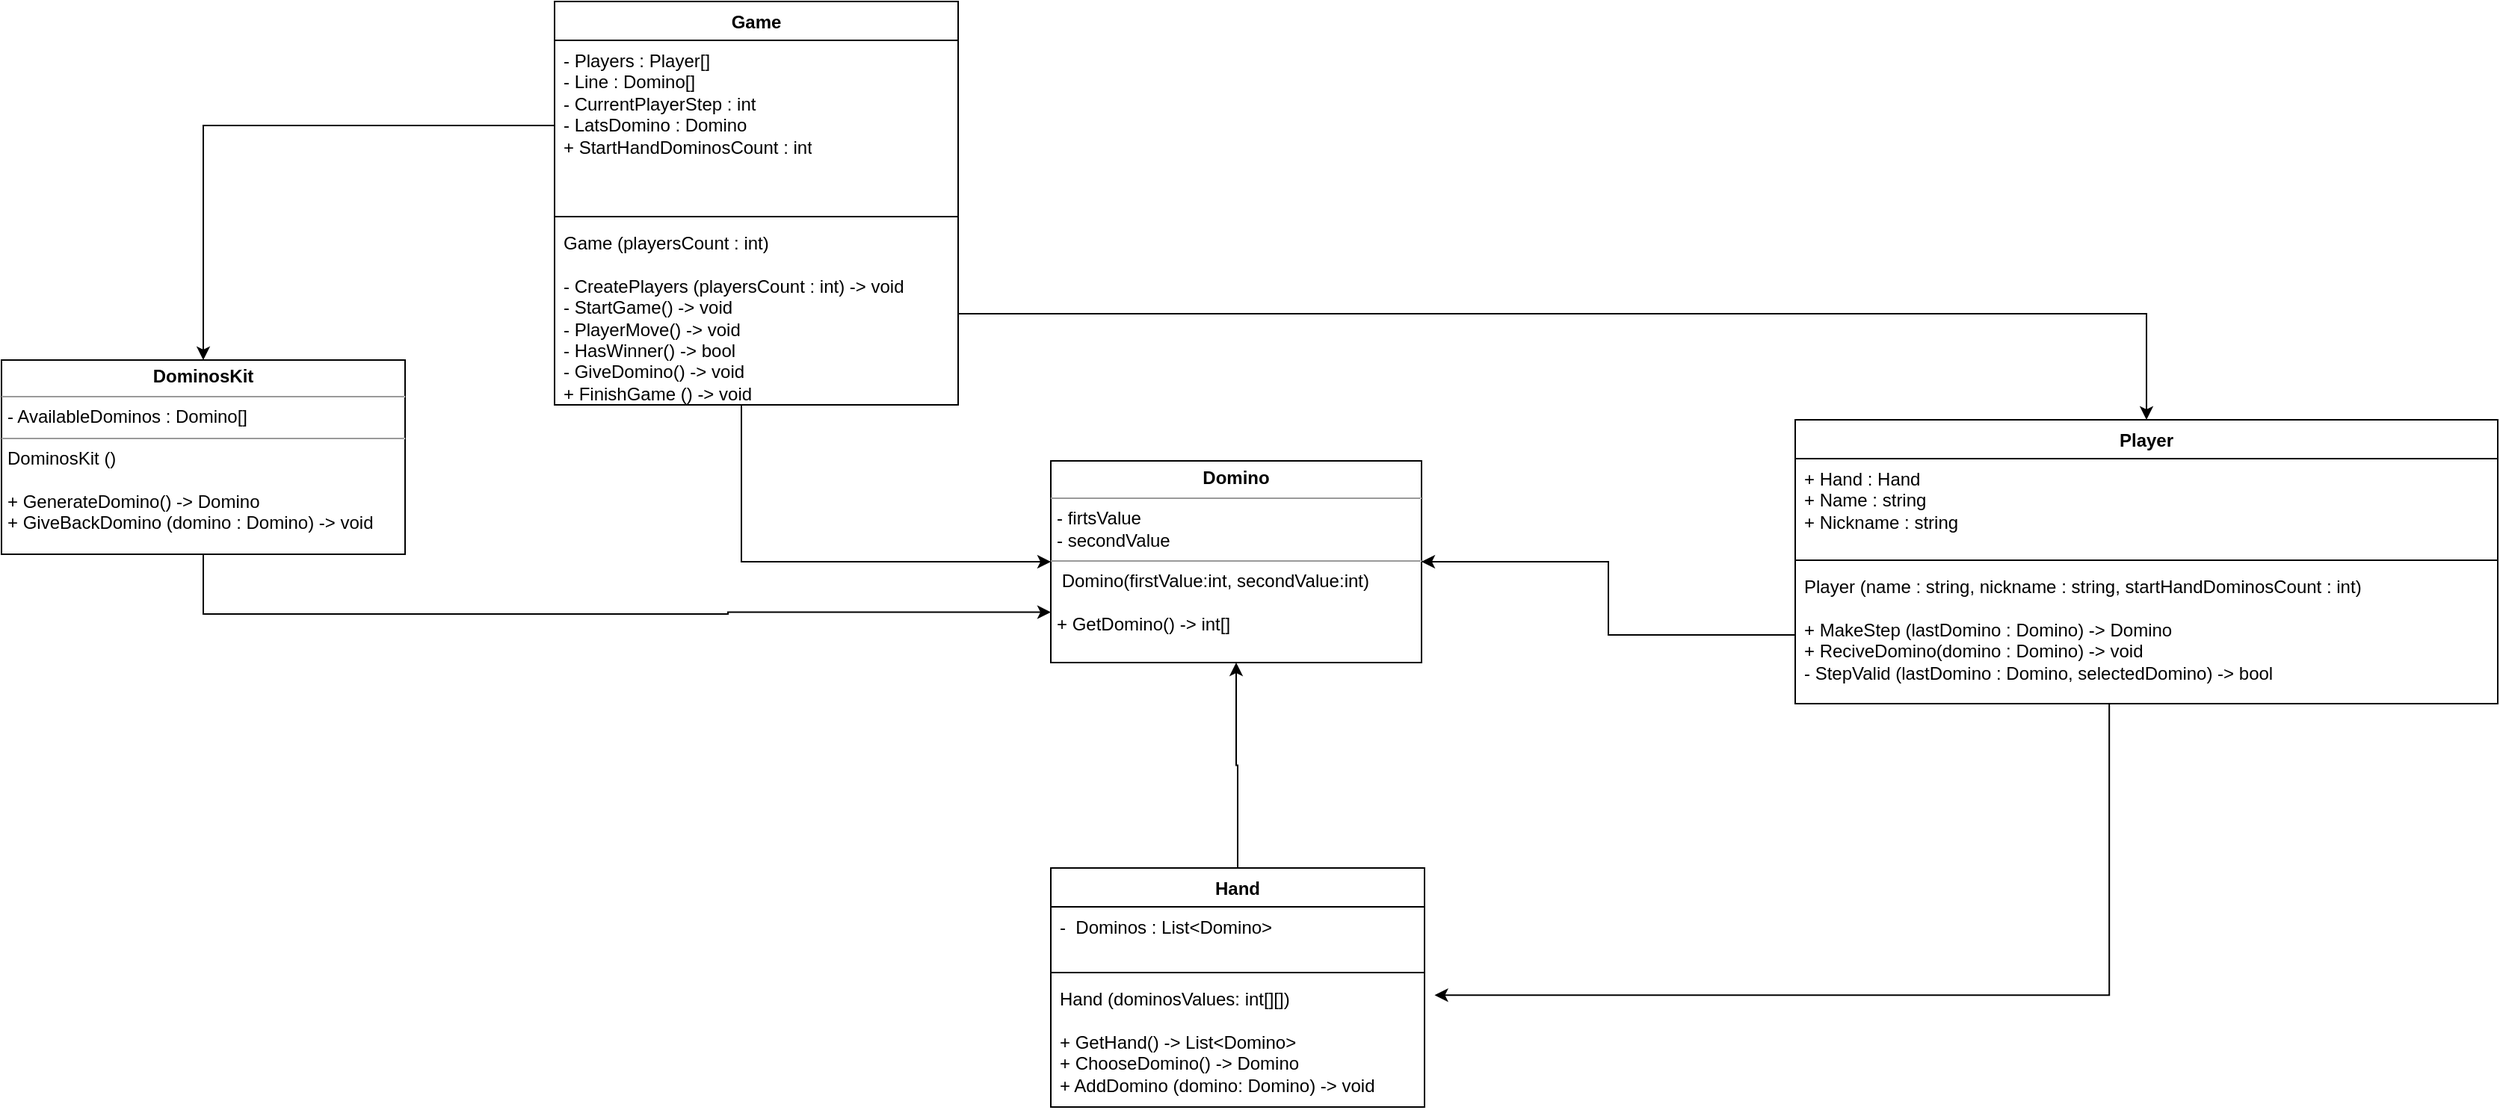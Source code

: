 <mxfile version="22.1.8" type="github">
  <diagram name="Страница — 1" id="WSpf2R3lcupBbCnASCNv">
    <mxGraphModel dx="1877" dy="566" grid="1" gridSize="10" guides="1" tooltips="1" connect="1" arrows="1" fold="1" page="1" pageScale="1" pageWidth="827" pageHeight="1169" math="0" shadow="0">
      <root>
        <mxCell id="0" />
        <mxCell id="1" parent="0" />
        <mxCell id="o2LxJ038xUt1YhMu7u4r-6" value="Game" style="swimlane;fontStyle=1;align=center;verticalAlign=top;childLayout=stackLayout;horizontal=1;startSize=26;horizontalStack=0;resizeParent=1;resizeParentMax=0;resizeLast=0;collapsible=1;marginBottom=0;whiteSpace=wrap;html=1;" parent="1" vertex="1">
          <mxGeometry x="200" y="20" width="270" height="270" as="geometry">
            <mxRectangle x="340" y="90" width="70" height="30" as="alternateBounds" />
          </mxGeometry>
        </mxCell>
        <mxCell id="o2LxJ038xUt1YhMu7u4r-7" value="- Players : Player[]&lt;br&gt;- Line : Domino[]&lt;br&gt;- CurrentPlayerStep : int&lt;br&gt;- LatsDomino : Domino&lt;br&gt;+ StartHandDominosCount : int" style="text;align=left;verticalAlign=top;spacingLeft=4;spacingRight=4;overflow=hidden;rotatable=0;points=[[0,0.5],[1,0.5]];portConstraint=eastwest;whiteSpace=wrap;html=1;" parent="o2LxJ038xUt1YhMu7u4r-6" vertex="1">
          <mxGeometry y="26" width="270" height="114" as="geometry" />
        </mxCell>
        <mxCell id="o2LxJ038xUt1YhMu7u4r-8" value="" style="line;strokeWidth=1;fillColor=none;align=left;verticalAlign=middle;spacingTop=-1;spacingLeft=3;spacingRight=3;rotatable=0;labelPosition=right;points=[];portConstraint=eastwest;strokeColor=inherit;" parent="o2LxJ038xUt1YhMu7u4r-6" vertex="1">
          <mxGeometry y="140" width="270" height="8" as="geometry" />
        </mxCell>
        <mxCell id="o2LxJ038xUt1YhMu7u4r-9" value="Game (playersCount : int)&lt;br&gt;&lt;br&gt;- CreatePlayers (playersCount : int) -&amp;gt; void&lt;br&gt;- StartGame() -&amp;gt; void&lt;br&gt;- PlayerMove() -&amp;gt; void&lt;br&gt;- HasWinner() -&amp;gt; bool&lt;br&gt;- GiveDomino() -&amp;gt; void&lt;br&gt;+ FinishGame () -&amp;gt; void" style="text;strokeColor=none;fillColor=none;align=left;verticalAlign=top;spacingLeft=4;spacingRight=4;overflow=hidden;rotatable=0;points=[[0,0.5],[1,0.5]];portConstraint=eastwest;whiteSpace=wrap;html=1;" parent="o2LxJ038xUt1YhMu7u4r-6" vertex="1">
          <mxGeometry y="148" width="270" height="122" as="geometry" />
        </mxCell>
        <mxCell id="o2LxJ038xUt1YhMu7u4r-10" value="Player" style="swimlane;fontStyle=1;align=center;verticalAlign=top;childLayout=stackLayout;horizontal=1;startSize=26;horizontalStack=0;resizeParent=1;resizeParentMax=0;resizeLast=0;collapsible=1;marginBottom=0;whiteSpace=wrap;html=1;" parent="1" vertex="1">
          <mxGeometry x="1030" y="300" width="470" height="190" as="geometry">
            <mxRectangle x="250" y="350" width="80" height="30" as="alternateBounds" />
          </mxGeometry>
        </mxCell>
        <mxCell id="o2LxJ038xUt1YhMu7u4r-11" value="+ Hand : Hand&lt;br&gt;+ Name : string&lt;br&gt;+ Nickname : string" style="text;strokeColor=none;fillColor=none;align=left;verticalAlign=top;spacingLeft=4;spacingRight=4;overflow=hidden;rotatable=0;points=[[0,0.5],[1,0.5]];portConstraint=eastwest;whiteSpace=wrap;html=1;" parent="o2LxJ038xUt1YhMu7u4r-10" vertex="1">
          <mxGeometry y="26" width="470" height="64" as="geometry" />
        </mxCell>
        <mxCell id="o2LxJ038xUt1YhMu7u4r-12" value="" style="line;strokeWidth=1;fillColor=none;align=left;verticalAlign=middle;spacingTop=-1;spacingLeft=3;spacingRight=3;rotatable=0;labelPosition=right;points=[];portConstraint=eastwest;strokeColor=inherit;" parent="o2LxJ038xUt1YhMu7u4r-10" vertex="1">
          <mxGeometry y="90" width="470" height="8" as="geometry" />
        </mxCell>
        <mxCell id="o2LxJ038xUt1YhMu7u4r-13" value="Player (name : string, nickname : string, startHandDominosCount : int)&lt;br&gt;&lt;br&gt;+ MakeStep (lastDomino : Domino) -&amp;gt; Domino&lt;br&gt;+ ReciveDomino(domino : Domino) -&amp;gt; void&lt;br&gt;- StepValid (lastDomino : Domino, selectedDomino) -&amp;gt; bool" style="text;strokeColor=none;fillColor=none;align=left;verticalAlign=top;spacingLeft=4;spacingRight=4;overflow=hidden;rotatable=0;points=[[0,0.5],[1,0.5]];portConstraint=eastwest;whiteSpace=wrap;html=1;" parent="o2LxJ038xUt1YhMu7u4r-10" vertex="1">
          <mxGeometry y="98" width="470" height="92" as="geometry" />
        </mxCell>
        <mxCell id="ggb_UhmxL2kMy4uVyJzx-6" style="edgeStyle=orthogonalEdgeStyle;rounded=0;orthogonalLoop=1;jettySize=auto;html=1;entryX=0.5;entryY=1;entryDx=0;entryDy=0;" parent="1" source="o2LxJ038xUt1YhMu7u4r-14" target="n3KIZCUV4Ak1s4q1xW3Y-8" edge="1">
          <mxGeometry relative="1" as="geometry" />
        </mxCell>
        <mxCell id="o2LxJ038xUt1YhMu7u4r-14" value="Hand" style="swimlane;fontStyle=1;align=center;verticalAlign=top;childLayout=stackLayout;horizontal=1;startSize=26;horizontalStack=0;resizeParent=1;resizeParentMax=0;resizeLast=0;collapsible=1;marginBottom=0;whiteSpace=wrap;html=1;" parent="1" vertex="1">
          <mxGeometry x="532" y="600" width="250" height="160" as="geometry" />
        </mxCell>
        <mxCell id="o2LxJ038xUt1YhMu7u4r-15" value="-&amp;nbsp; Dominos : List&amp;lt;Domino&amp;gt;" style="text;strokeColor=none;fillColor=none;align=left;verticalAlign=top;spacingLeft=4;spacingRight=4;overflow=hidden;rotatable=0;points=[[0,0.5],[1,0.5]];portConstraint=eastwest;whiteSpace=wrap;html=1;" parent="o2LxJ038xUt1YhMu7u4r-14" vertex="1">
          <mxGeometry y="26" width="250" height="40" as="geometry" />
        </mxCell>
        <mxCell id="o2LxJ038xUt1YhMu7u4r-16" value="" style="line;strokeWidth=1;fillColor=none;align=left;verticalAlign=middle;spacingTop=-1;spacingLeft=3;spacingRight=3;rotatable=0;labelPosition=right;points=[];portConstraint=eastwest;strokeColor=inherit;" parent="o2LxJ038xUt1YhMu7u4r-14" vertex="1">
          <mxGeometry y="66" width="250" height="8" as="geometry" />
        </mxCell>
        <mxCell id="o2LxJ038xUt1YhMu7u4r-17" value="Hand (dominosValues: int[][])&lt;br&gt;&lt;br&gt;+ GetHand() -&amp;gt; List&amp;lt;Domino&amp;gt;&lt;br&gt;+ ChooseDomino() -&amp;gt; Domino&lt;br&gt;+ AddDomino (domino: Domino) -&amp;gt; void" style="text;strokeColor=none;fillColor=none;align=left;verticalAlign=top;spacingLeft=4;spacingRight=4;overflow=hidden;rotatable=0;points=[[0,0.5],[1,0.5]];portConstraint=eastwest;whiteSpace=wrap;html=1;" parent="o2LxJ038xUt1YhMu7u4r-14" vertex="1">
          <mxGeometry y="74" width="250" height="86" as="geometry" />
        </mxCell>
        <mxCell id="n3KIZCUV4Ak1s4q1xW3Y-8" value="&lt;p style=&quot;margin:0px;margin-top:4px;text-align:center;&quot;&gt;&lt;b&gt;Domino&lt;/b&gt;&lt;/p&gt;&lt;hr size=&quot;1&quot;&gt;&lt;p style=&quot;margin:0px;margin-left:4px;&quot;&gt;- firtsValue&lt;br style=&quot;border-color: var(--border-color);&quot;&gt;- secondValue&lt;br&gt;&lt;/p&gt;&lt;hr size=&quot;1&quot;&gt;&lt;p style=&quot;margin:0px;margin-left:4px;&quot;&gt;&amp;nbsp;Domino(firstValue:int, secondValue:int)&lt;/p&gt;&lt;p style=&quot;margin:0px;margin-left:4px;&quot;&gt;&lt;br&gt;&lt;/p&gt;&lt;p style=&quot;margin:0px;margin-left:4px;&quot;&gt;+ GetDomino() -&amp;gt; int[]&lt;/p&gt;" style="verticalAlign=top;align=left;overflow=fill;fontSize=12;fontFamily=Helvetica;html=1;whiteSpace=wrap;" parent="1" vertex="1">
          <mxGeometry x="532" y="327.5" width="248" height="135" as="geometry" />
        </mxCell>
        <mxCell id="n3KIZCUV4Ak1s4q1xW3Y-9" style="edgeStyle=orthogonalEdgeStyle;rounded=0;orthogonalLoop=1;jettySize=auto;html=1;" parent="1" source="o2LxJ038xUt1YhMu7u4r-9" target="o2LxJ038xUt1YhMu7u4r-10" edge="1">
          <mxGeometry relative="1" as="geometry" />
        </mxCell>
        <mxCell id="ggb_UhmxL2kMy4uVyJzx-3" style="edgeStyle=orthogonalEdgeStyle;rounded=0;orthogonalLoop=1;jettySize=auto;html=1;entryX=1.027;entryY=0.129;entryDx=0;entryDy=0;entryPerimeter=0;exitX=0.447;exitY=1;exitDx=0;exitDy=0;exitPerimeter=0;" parent="1" source="o2LxJ038xUt1YhMu7u4r-13" target="o2LxJ038xUt1YhMu7u4r-17" edge="1">
          <mxGeometry relative="1" as="geometry" />
        </mxCell>
        <mxCell id="ggb_UhmxL2kMy4uVyJzx-7" style="edgeStyle=orthogonalEdgeStyle;rounded=0;orthogonalLoop=1;jettySize=auto;html=1;entryX=1;entryY=0.5;entryDx=0;entryDy=0;" parent="1" source="o2LxJ038xUt1YhMu7u4r-13" target="n3KIZCUV4Ak1s4q1xW3Y-8" edge="1">
          <mxGeometry relative="1" as="geometry" />
        </mxCell>
        <mxCell id="ggb_UhmxL2kMy4uVyJzx-8" style="edgeStyle=orthogonalEdgeStyle;rounded=0;orthogonalLoop=1;jettySize=auto;html=1;entryX=0;entryY=0.5;entryDx=0;entryDy=0;" parent="1" source="o2LxJ038xUt1YhMu7u4r-9" target="n3KIZCUV4Ak1s4q1xW3Y-8" edge="1">
          <mxGeometry relative="1" as="geometry">
            <Array as="points">
              <mxPoint x="325" y="395" />
            </Array>
          </mxGeometry>
        </mxCell>
        <mxCell id="LhdZazNxD8STSTCbhV_u-3" style="edgeStyle=orthogonalEdgeStyle;rounded=0;orthogonalLoop=1;jettySize=auto;html=1;entryX=0;entryY=0.75;entryDx=0;entryDy=0;" edge="1" parent="1" source="LhdZazNxD8STSTCbhV_u-1" target="n3KIZCUV4Ak1s4q1xW3Y-8">
          <mxGeometry relative="1" as="geometry">
            <Array as="points">
              <mxPoint x="-35" y="430" />
              <mxPoint x="316" y="430" />
              <mxPoint x="316" y="429" />
            </Array>
          </mxGeometry>
        </mxCell>
        <mxCell id="LhdZazNxD8STSTCbhV_u-1" value="&lt;p style=&quot;margin:0px;margin-top:4px;text-align:center;&quot;&gt;&lt;b&gt;DominosKit&lt;/b&gt;&lt;/p&gt;&lt;hr size=&quot;1&quot;&gt;&lt;p style=&quot;margin:0px;margin-left:4px;&quot;&gt;- AvailableDominos : Domino[]&lt;/p&gt;&lt;hr size=&quot;1&quot;&gt;&lt;p style=&quot;margin:0px;margin-left:4px;&quot;&gt;&lt;span style=&quot;background-color: initial;&quot;&gt;DominosKit ()&lt;/span&gt;&lt;/p&gt;&lt;p style=&quot;margin:0px;margin-left:4px;&quot;&gt;&lt;span style=&quot;background-color: initial;&quot;&gt;&lt;br&gt;&lt;/span&gt;&lt;/p&gt;&lt;p style=&quot;margin:0px;margin-left:4px;&quot;&gt;&lt;span style=&quot;background-color: initial;&quot;&gt;+ GenerateDomino() -&amp;gt; Domino&lt;/span&gt;&lt;/p&gt;&lt;p style=&quot;margin:0px;margin-left:4px;&quot;&gt;&lt;span style=&quot;background-color: initial;&quot;&gt;+ GiveBackDomino (domino : Domino) -&amp;gt; void&amp;nbsp;&lt;/span&gt;&lt;/p&gt;" style="verticalAlign=top;align=left;overflow=fill;fontSize=12;fontFamily=Helvetica;html=1;whiteSpace=wrap;" vertex="1" parent="1">
          <mxGeometry x="-170" y="260" width="270" height="130" as="geometry" />
        </mxCell>
        <mxCell id="LhdZazNxD8STSTCbhV_u-2" style="edgeStyle=orthogonalEdgeStyle;rounded=0;orthogonalLoop=1;jettySize=auto;html=1;entryX=0.5;entryY=0;entryDx=0;entryDy=0;" edge="1" parent="1" source="o2LxJ038xUt1YhMu7u4r-7" target="LhdZazNxD8STSTCbhV_u-1">
          <mxGeometry relative="1" as="geometry" />
        </mxCell>
      </root>
    </mxGraphModel>
  </diagram>
</mxfile>
